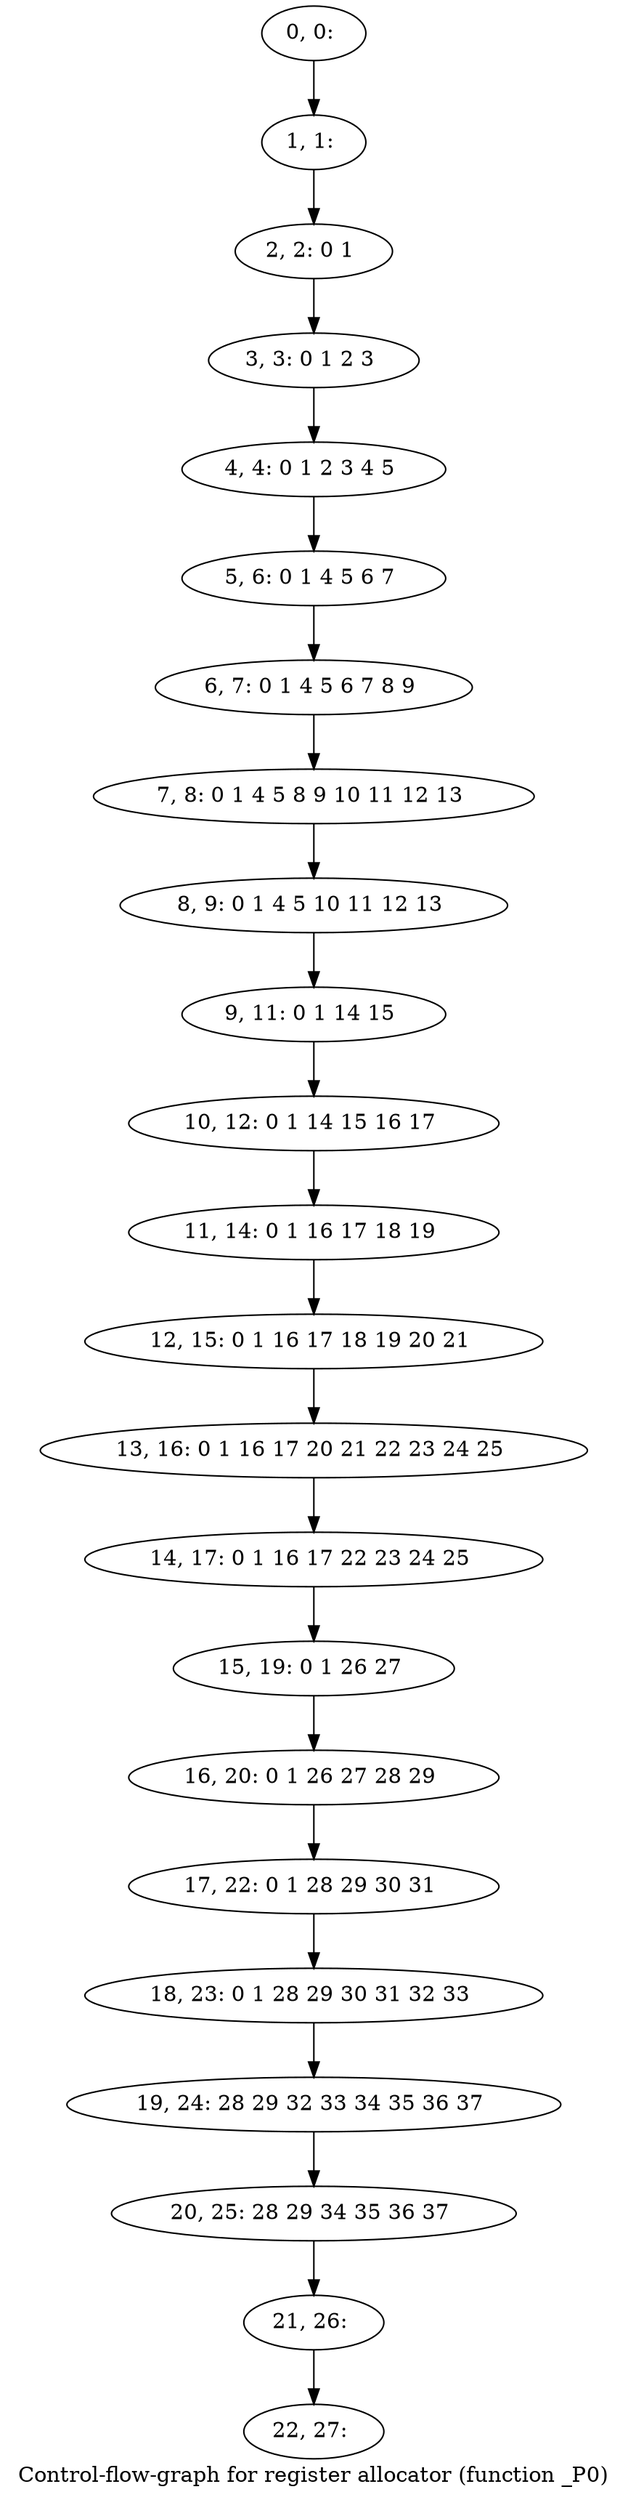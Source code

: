 digraph G {
graph [label="Control-flow-graph for register allocator (function _P0)"]
0[label="0, 0: "];
1[label="1, 1: "];
2[label="2, 2: 0 1 "];
3[label="3, 3: 0 1 2 3 "];
4[label="4, 4: 0 1 2 3 4 5 "];
5[label="5, 6: 0 1 4 5 6 7 "];
6[label="6, 7: 0 1 4 5 6 7 8 9 "];
7[label="7, 8: 0 1 4 5 8 9 10 11 12 13 "];
8[label="8, 9: 0 1 4 5 10 11 12 13 "];
9[label="9, 11: 0 1 14 15 "];
10[label="10, 12: 0 1 14 15 16 17 "];
11[label="11, 14: 0 1 16 17 18 19 "];
12[label="12, 15: 0 1 16 17 18 19 20 21 "];
13[label="13, 16: 0 1 16 17 20 21 22 23 24 25 "];
14[label="14, 17: 0 1 16 17 22 23 24 25 "];
15[label="15, 19: 0 1 26 27 "];
16[label="16, 20: 0 1 26 27 28 29 "];
17[label="17, 22: 0 1 28 29 30 31 "];
18[label="18, 23: 0 1 28 29 30 31 32 33 "];
19[label="19, 24: 28 29 32 33 34 35 36 37 "];
20[label="20, 25: 28 29 34 35 36 37 "];
21[label="21, 26: "];
22[label="22, 27: "];
0->1 ;
1->2 ;
2->3 ;
3->4 ;
4->5 ;
5->6 ;
6->7 ;
7->8 ;
8->9 ;
9->10 ;
10->11 ;
11->12 ;
12->13 ;
13->14 ;
14->15 ;
15->16 ;
16->17 ;
17->18 ;
18->19 ;
19->20 ;
20->21 ;
21->22 ;
}
